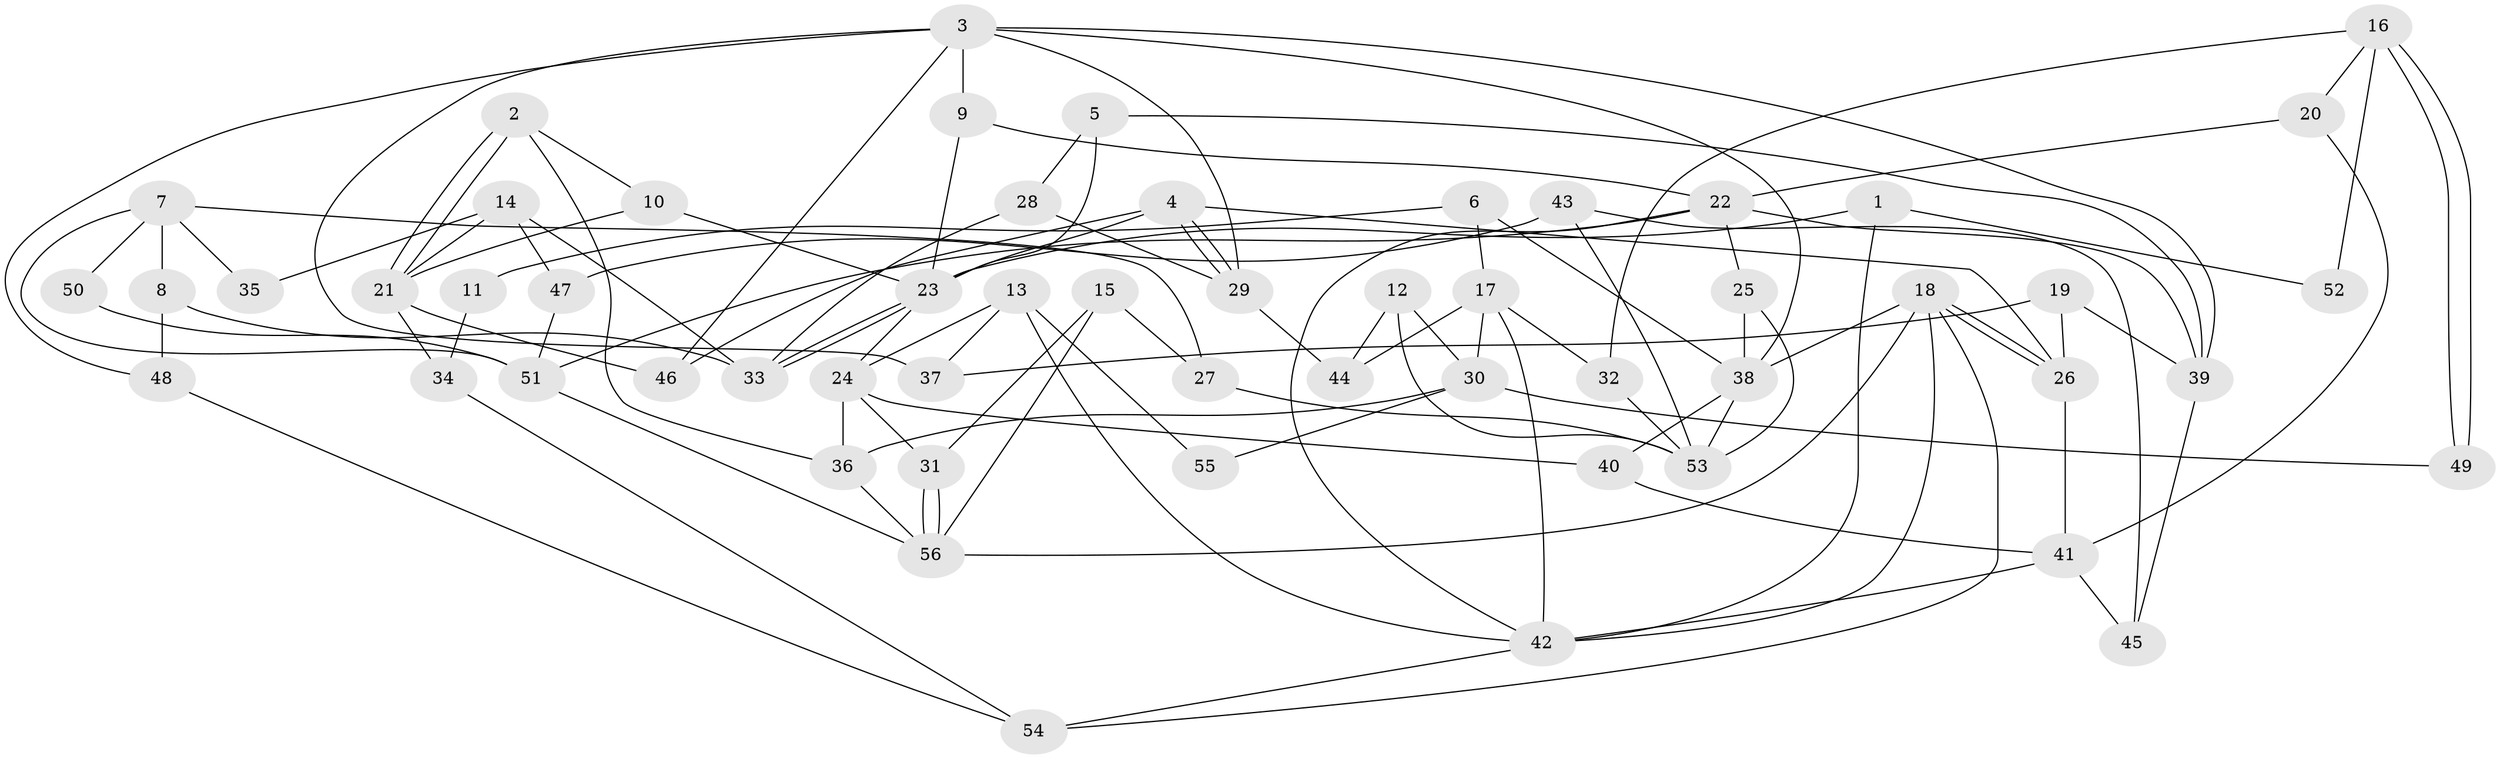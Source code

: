 // coarse degree distribution, {9: 0.11764705882352941, 7: 0.058823529411764705, 8: 0.17647058823529413, 6: 0.058823529411764705, 5: 0.17647058823529413, 4: 0.23529411764705882, 2: 0.058823529411764705, 11: 0.058823529411764705, 3: 0.058823529411764705}
// Generated by graph-tools (version 1.1) at 2025/18/03/04/25 18:18:52]
// undirected, 56 vertices, 112 edges
graph export_dot {
graph [start="1"]
  node [color=gray90,style=filled];
  1;
  2;
  3;
  4;
  5;
  6;
  7;
  8;
  9;
  10;
  11;
  12;
  13;
  14;
  15;
  16;
  17;
  18;
  19;
  20;
  21;
  22;
  23;
  24;
  25;
  26;
  27;
  28;
  29;
  30;
  31;
  32;
  33;
  34;
  35;
  36;
  37;
  38;
  39;
  40;
  41;
  42;
  43;
  44;
  45;
  46;
  47;
  48;
  49;
  50;
  51;
  52;
  53;
  54;
  55;
  56;
  1 -- 23;
  1 -- 42;
  1 -- 52;
  2 -- 10;
  2 -- 21;
  2 -- 21;
  2 -- 36;
  3 -- 39;
  3 -- 38;
  3 -- 9;
  3 -- 29;
  3 -- 37;
  3 -- 46;
  3 -- 48;
  4 -- 29;
  4 -- 29;
  4 -- 23;
  4 -- 26;
  4 -- 46;
  5 -- 23;
  5 -- 39;
  5 -- 28;
  6 -- 17;
  6 -- 38;
  6 -- 11;
  7 -- 51;
  7 -- 27;
  7 -- 8;
  7 -- 35;
  7 -- 50;
  8 -- 33;
  8 -- 48;
  9 -- 23;
  9 -- 22;
  10 -- 21;
  10 -- 23;
  11 -- 34;
  12 -- 53;
  12 -- 30;
  12 -- 44;
  13 -- 24;
  13 -- 42;
  13 -- 37;
  13 -- 55;
  14 -- 21;
  14 -- 33;
  14 -- 35;
  14 -- 47;
  15 -- 31;
  15 -- 56;
  15 -- 27;
  16 -- 49;
  16 -- 49;
  16 -- 20;
  16 -- 32;
  16 -- 52;
  17 -- 44;
  17 -- 42;
  17 -- 30;
  17 -- 32;
  18 -- 56;
  18 -- 26;
  18 -- 26;
  18 -- 38;
  18 -- 42;
  18 -- 54;
  19 -- 37;
  19 -- 26;
  19 -- 39;
  20 -- 41;
  20 -- 22;
  21 -- 46;
  21 -- 34;
  22 -- 42;
  22 -- 25;
  22 -- 39;
  22 -- 51;
  23 -- 24;
  23 -- 33;
  23 -- 33;
  24 -- 36;
  24 -- 40;
  24 -- 31;
  25 -- 38;
  25 -- 53;
  26 -- 41;
  27 -- 53;
  28 -- 29;
  28 -- 33;
  29 -- 44;
  30 -- 36;
  30 -- 49;
  30 -- 55;
  31 -- 56;
  31 -- 56;
  32 -- 53;
  34 -- 54;
  36 -- 56;
  38 -- 53;
  38 -- 40;
  39 -- 45;
  40 -- 41;
  41 -- 42;
  41 -- 45;
  42 -- 54;
  43 -- 53;
  43 -- 45;
  43 -- 47;
  47 -- 51;
  48 -- 54;
  50 -- 51;
  51 -- 56;
}
